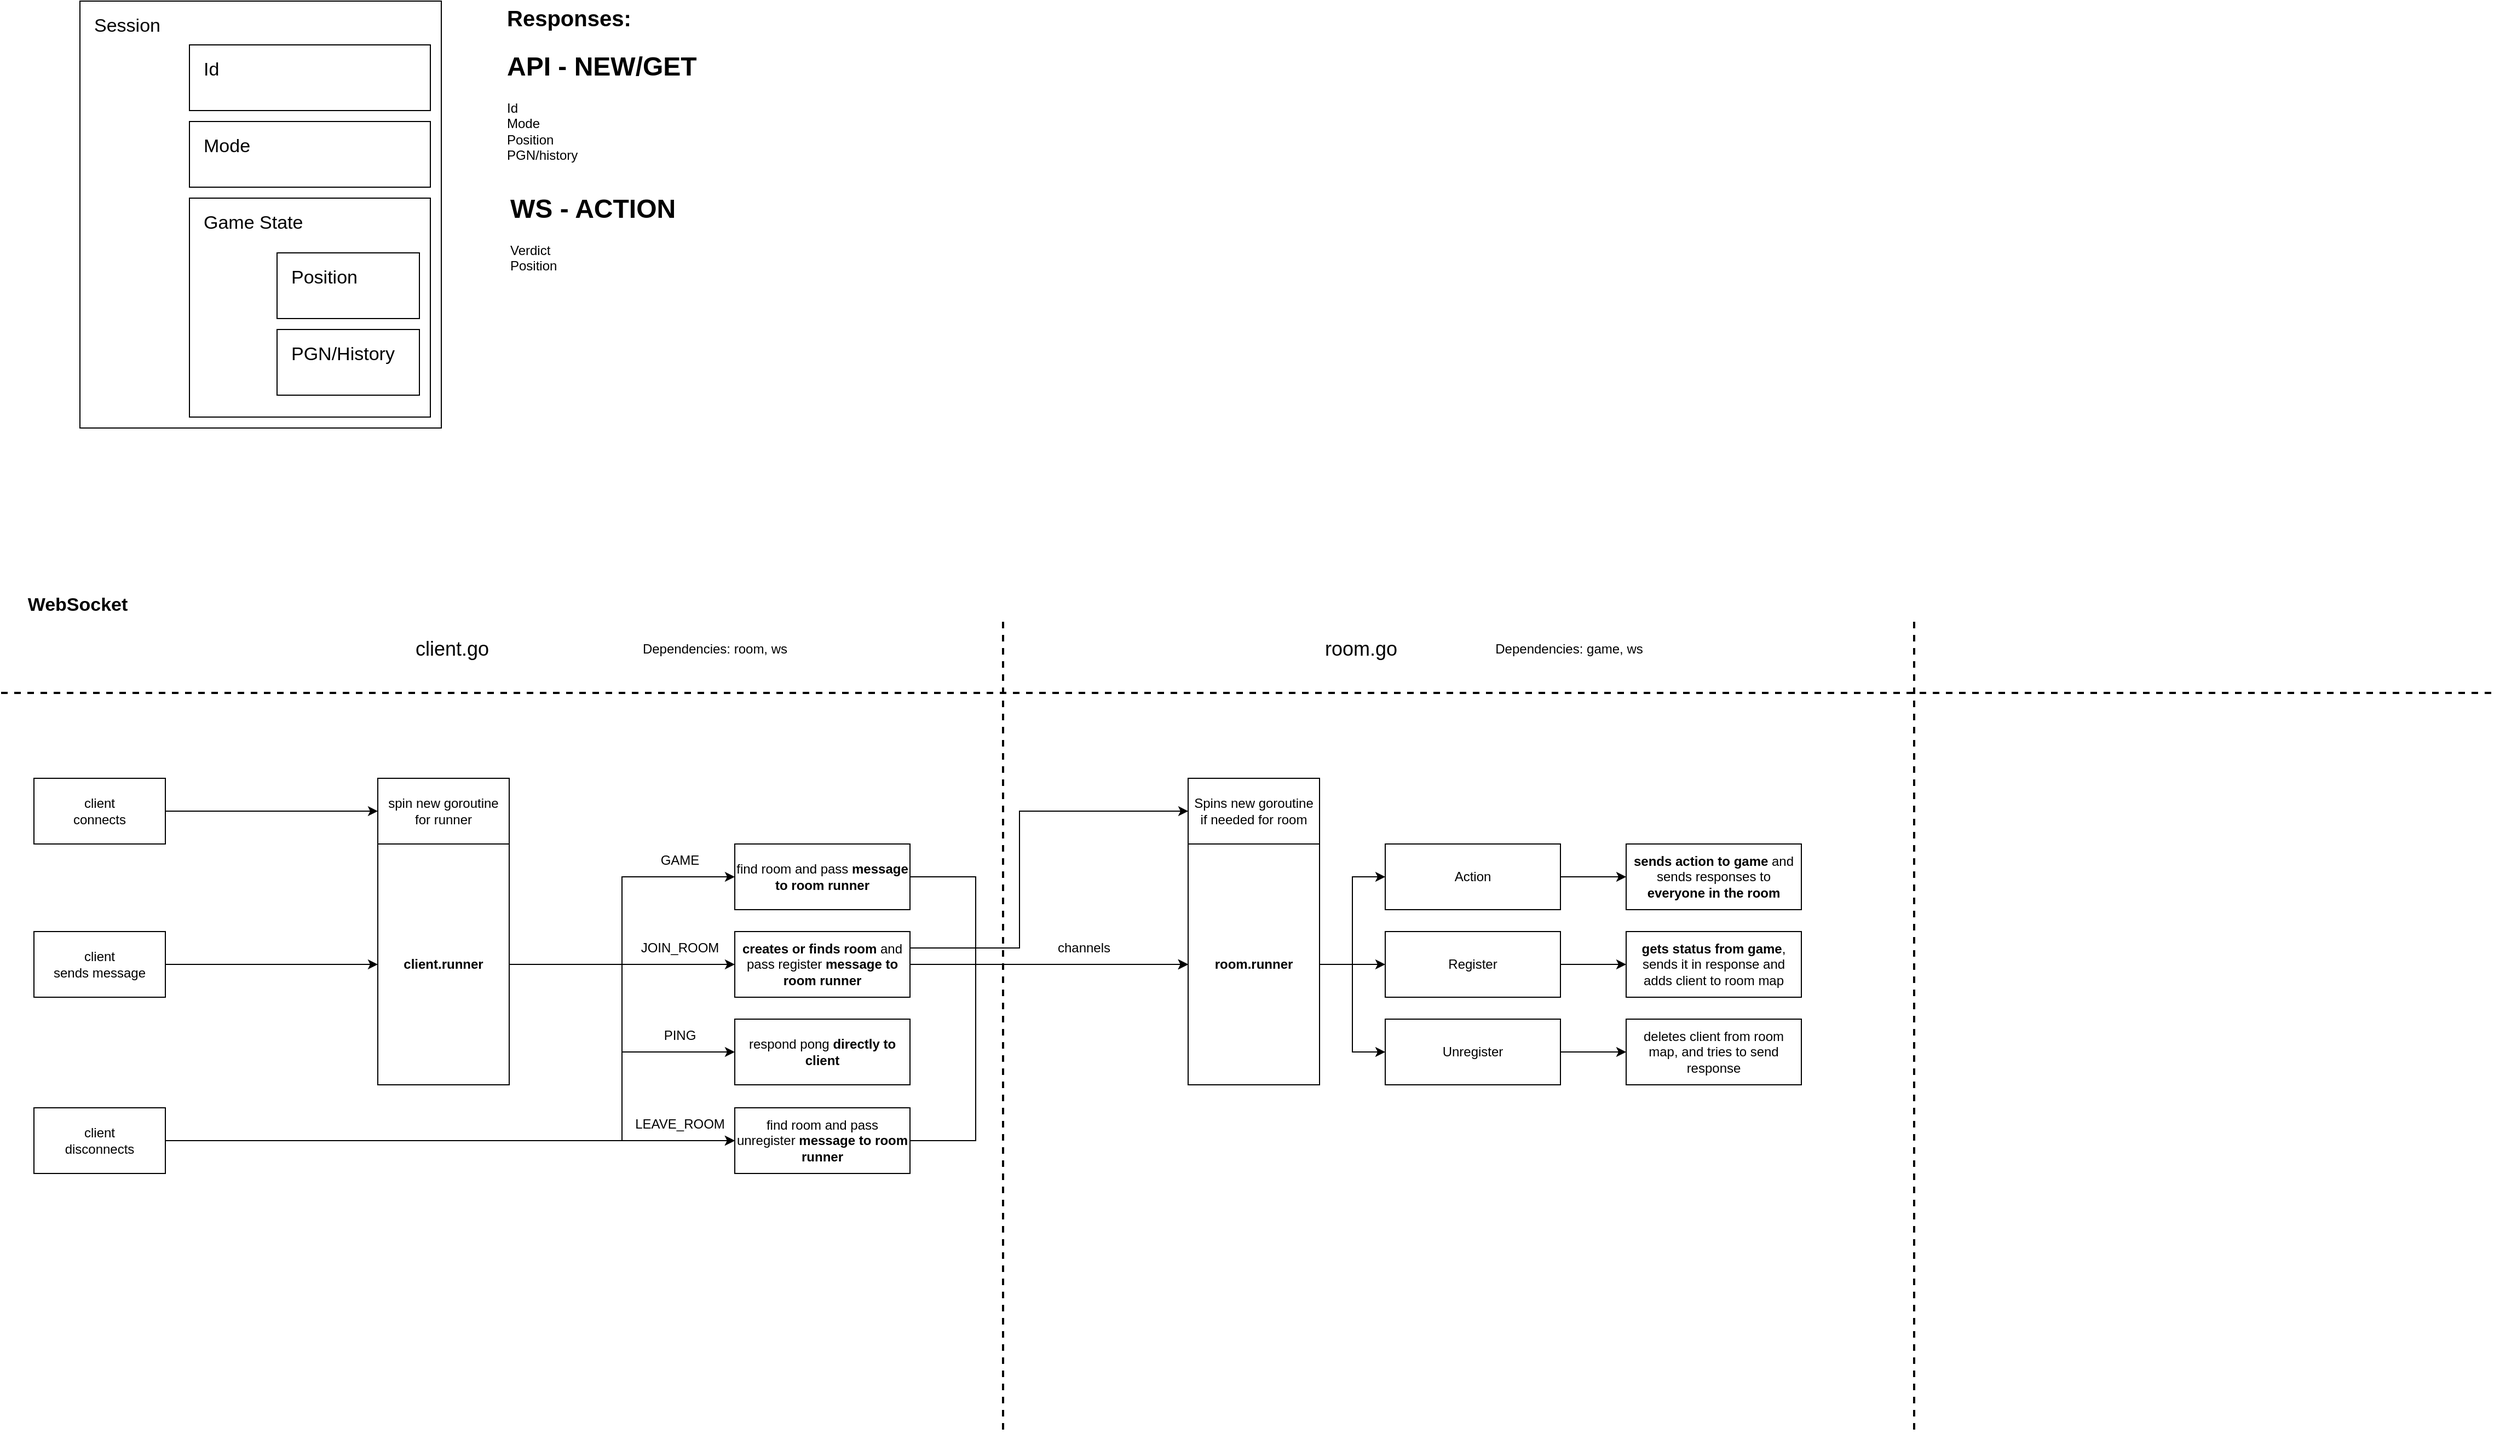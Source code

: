 <mxfile version="21.1.1" type="device">
  <diagram name="Page-1" id="Njid5s-M-6XSphNCZUfy">
    <mxGraphModel dx="3023" dy="2370" grid="1" gridSize="10" guides="1" tooltips="1" connect="1" arrows="1" fold="1" page="0" pageScale="1" pageWidth="827" pageHeight="1169" math="0" shadow="0">
      <root>
        <mxCell id="0" />
        <mxCell id="1" parent="0" />
        <mxCell id="cuUYlr0PR_Bf5qe0giys-38" style="edgeStyle=orthogonalEdgeStyle;rounded=0;orthogonalLoop=1;jettySize=auto;html=1;exitX=1;exitY=0.5;exitDx=0;exitDy=0;entryX=0;entryY=0.5;entryDx=0;entryDy=0;" parent="1" source="cuUYlr0PR_Bf5qe0giys-1" target="cuUYlr0PR_Bf5qe0giys-5" edge="1">
          <mxGeometry relative="1" as="geometry" />
        </mxCell>
        <mxCell id="cuUYlr0PR_Bf5qe0giys-1" value="client &lt;br&gt;connects" style="rounded=0;whiteSpace=wrap;html=1;" parent="1" vertex="1">
          <mxGeometry x="-182" y="650" width="120" height="60" as="geometry" />
        </mxCell>
        <mxCell id="cuUYlr0PR_Bf5qe0giys-4" value="client.go" style="text;html=1;strokeColor=none;fillColor=none;align=center;verticalAlign=middle;whiteSpace=wrap;rounded=0;fontSize=18;" parent="1" vertex="1">
          <mxGeometry x="170" y="517" width="60" height="30" as="geometry" />
        </mxCell>
        <mxCell id="cuUYlr0PR_Bf5qe0giys-5" value="spin new goroutine for runner" style="rounded=0;whiteSpace=wrap;html=1;" parent="1" vertex="1">
          <mxGeometry x="132" y="650" width="120" height="60" as="geometry" />
        </mxCell>
        <mxCell id="cuUYlr0PR_Bf5qe0giys-53" style="edgeStyle=orthogonalEdgeStyle;rounded=0;orthogonalLoop=1;jettySize=auto;html=1;exitX=1;exitY=0.5;exitDx=0;exitDy=0;" parent="1" source="cuUYlr0PR_Bf5qe0giys-7" target="cuUYlr0PR_Bf5qe0giys-14" edge="1">
          <mxGeometry relative="1" as="geometry" />
        </mxCell>
        <mxCell id="cuUYlr0PR_Bf5qe0giys-54" style="edgeStyle=orthogonalEdgeStyle;rounded=0;orthogonalLoop=1;jettySize=auto;html=1;exitX=1;exitY=0.5;exitDx=0;exitDy=0;entryX=0;entryY=0.5;entryDx=0;entryDy=0;" parent="1" source="cuUYlr0PR_Bf5qe0giys-7" target="cuUYlr0PR_Bf5qe0giys-15" edge="1">
          <mxGeometry relative="1" as="geometry" />
        </mxCell>
        <mxCell id="cuUYlr0PR_Bf5qe0giys-55" style="edgeStyle=orthogonalEdgeStyle;rounded=0;orthogonalLoop=1;jettySize=auto;html=1;exitX=1;exitY=0.5;exitDx=0;exitDy=0;entryX=0;entryY=0.5;entryDx=0;entryDy=0;" parent="1" source="cuUYlr0PR_Bf5qe0giys-7" target="cuUYlr0PR_Bf5qe0giys-16" edge="1">
          <mxGeometry relative="1" as="geometry" />
        </mxCell>
        <mxCell id="cuUYlr0PR_Bf5qe0giys-63" style="edgeStyle=orthogonalEdgeStyle;rounded=0;orthogonalLoop=1;jettySize=auto;html=1;exitX=1;exitY=0.5;exitDx=0;exitDy=0;entryX=0;entryY=0.5;entryDx=0;entryDy=0;" parent="1" source="cuUYlr0PR_Bf5qe0giys-7" target="cuUYlr0PR_Bf5qe0giys-30" edge="1">
          <mxGeometry relative="1" as="geometry" />
        </mxCell>
        <mxCell id="cuUYlr0PR_Bf5qe0giys-7" value="&lt;b style=&quot;border-color: var(--border-color);&quot;&gt;client.runner&lt;/b&gt;" style="rounded=0;whiteSpace=wrap;html=1;" parent="1" vertex="1">
          <mxGeometry x="132" y="710" width="120" height="220" as="geometry" />
        </mxCell>
        <mxCell id="cuUYlr0PR_Bf5qe0giys-11" style="edgeStyle=orthogonalEdgeStyle;rounded=0;orthogonalLoop=1;jettySize=auto;html=1;exitX=1;exitY=0.5;exitDx=0;exitDy=0;entryX=0;entryY=0.5;entryDx=0;entryDy=0;" parent="1" source="cuUYlr0PR_Bf5qe0giys-8" target="cuUYlr0PR_Bf5qe0giys-7" edge="1">
          <mxGeometry relative="1" as="geometry" />
        </mxCell>
        <mxCell id="cuUYlr0PR_Bf5qe0giys-8" value="client &lt;br&gt;sends message" style="rounded=0;whiteSpace=wrap;html=1;" parent="1" vertex="1">
          <mxGeometry x="-182" y="790" width="120" height="60" as="geometry" />
        </mxCell>
        <mxCell id="cuUYlr0PR_Bf5qe0giys-9" value="WebSocket" style="text;html=1;strokeColor=none;fillColor=none;align=center;verticalAlign=middle;whiteSpace=wrap;rounded=0;fontStyle=1;fontSize=17;" parent="1" vertex="1">
          <mxGeometry x="-192" y="477" width="100" height="30" as="geometry" />
        </mxCell>
        <mxCell id="cuUYlr0PR_Bf5qe0giys-10" value="" style="line;strokeWidth=2;html=1;dashed=1;" parent="1" vertex="1">
          <mxGeometry x="-212" y="567" width="2280" height="10" as="geometry" />
        </mxCell>
        <mxCell id="cuUYlr0PR_Bf5qe0giys-56" style="edgeStyle=orthogonalEdgeStyle;rounded=0;orthogonalLoop=1;jettySize=auto;html=1;exitX=1;exitY=0.5;exitDx=0;exitDy=0;" parent="1" source="cuUYlr0PR_Bf5qe0giys-14" target="cuUYlr0PR_Bf5qe0giys-26" edge="1">
          <mxGeometry relative="1" as="geometry">
            <Array as="points">
              <mxPoint x="678" y="740" />
              <mxPoint x="678" y="820" />
            </Array>
          </mxGeometry>
        </mxCell>
        <mxCell id="cuUYlr0PR_Bf5qe0giys-14" value="find room and pass &lt;b&gt;message to room runner&lt;/b&gt;" style="rounded=0;whiteSpace=wrap;html=1;" parent="1" vertex="1">
          <mxGeometry x="458" y="710" width="160" height="60" as="geometry" />
        </mxCell>
        <mxCell id="cuUYlr0PR_Bf5qe0giys-57" style="edgeStyle=orthogonalEdgeStyle;rounded=0;orthogonalLoop=1;jettySize=auto;html=1;exitX=1;exitY=0.5;exitDx=0;exitDy=0;" parent="1" source="cuUYlr0PR_Bf5qe0giys-15" target="cuUYlr0PR_Bf5qe0giys-26" edge="1">
          <mxGeometry relative="1" as="geometry" />
        </mxCell>
        <mxCell id="cuUYlr0PR_Bf5qe0giys-60" style="edgeStyle=orthogonalEdgeStyle;rounded=0;orthogonalLoop=1;jettySize=auto;html=1;exitX=1;exitY=0.25;exitDx=0;exitDy=0;entryX=0;entryY=0.5;entryDx=0;entryDy=0;" parent="1" source="cuUYlr0PR_Bf5qe0giys-15" target="cuUYlr0PR_Bf5qe0giys-35" edge="1">
          <mxGeometry relative="1" as="geometry">
            <Array as="points">
              <mxPoint x="718" y="805" />
              <mxPoint x="718" y="680" />
            </Array>
          </mxGeometry>
        </mxCell>
        <mxCell id="cuUYlr0PR_Bf5qe0giys-15" value="&lt;b&gt;creates or finds room&lt;/b&gt; and pass register &lt;b&gt;message to&lt;/b&gt; &lt;b&gt;room runner&lt;/b&gt;" style="rounded=0;whiteSpace=wrap;html=1;" parent="1" vertex="1">
          <mxGeometry x="458" y="790" width="160" height="60" as="geometry" />
        </mxCell>
        <mxCell id="cuUYlr0PR_Bf5qe0giys-16" value="respond pong &lt;b&gt;directly to client&lt;/b&gt;" style="rounded=0;whiteSpace=wrap;html=1;" parent="1" vertex="1">
          <mxGeometry x="458" y="870" width="160" height="60" as="geometry" />
        </mxCell>
        <mxCell id="cuUYlr0PR_Bf5qe0giys-20" value="GAME" style="text;html=1;strokeColor=none;fillColor=none;align=center;verticalAlign=middle;whiteSpace=wrap;rounded=0;fontSize=12;" parent="1" vertex="1">
          <mxGeometry x="378" y="710" width="60" height="30" as="geometry" />
        </mxCell>
        <mxCell id="cuUYlr0PR_Bf5qe0giys-21" value="JOIN_ROOM" style="text;html=1;strokeColor=none;fillColor=none;align=center;verticalAlign=middle;whiteSpace=wrap;rounded=0;fontSize=12;" parent="1" vertex="1">
          <mxGeometry x="378" y="790" width="60" height="30" as="geometry" />
        </mxCell>
        <mxCell id="cuUYlr0PR_Bf5qe0giys-22" value="PING" style="text;html=1;strokeColor=none;fillColor=none;align=center;verticalAlign=middle;whiteSpace=wrap;rounded=0;fontSize=12;" parent="1" vertex="1">
          <mxGeometry x="378" y="870" width="60" height="30" as="geometry" />
        </mxCell>
        <mxCell id="cuUYlr0PR_Bf5qe0giys-24" value="" style="line;strokeWidth=2;direction=south;html=1;dashed=1;" parent="1" vertex="1">
          <mxGeometry x="698" y="507" width="10" height="740" as="geometry" />
        </mxCell>
        <mxCell id="cuUYlr0PR_Bf5qe0giys-25" value="room.go" style="text;html=1;strokeColor=none;fillColor=none;align=center;verticalAlign=middle;whiteSpace=wrap;rounded=0;fontSize=18;" parent="1" vertex="1">
          <mxGeometry x="1000" y="517" width="60" height="30" as="geometry" />
        </mxCell>
        <mxCell id="cuUYlr0PR_Bf5qe0giys-43" style="edgeStyle=orthogonalEdgeStyle;rounded=0;orthogonalLoop=1;jettySize=auto;html=1;exitX=1;exitY=0.5;exitDx=0;exitDy=0;entryX=0;entryY=0.5;entryDx=0;entryDy=0;" parent="1" source="cuUYlr0PR_Bf5qe0giys-26" target="cuUYlr0PR_Bf5qe0giys-39" edge="1">
          <mxGeometry relative="1" as="geometry" />
        </mxCell>
        <mxCell id="cuUYlr0PR_Bf5qe0giys-44" style="edgeStyle=orthogonalEdgeStyle;rounded=0;orthogonalLoop=1;jettySize=auto;html=1;exitX=1;exitY=0.5;exitDx=0;exitDy=0;entryX=0;entryY=0.5;entryDx=0;entryDy=0;" parent="1" source="cuUYlr0PR_Bf5qe0giys-26" target="cuUYlr0PR_Bf5qe0giys-40" edge="1">
          <mxGeometry relative="1" as="geometry" />
        </mxCell>
        <mxCell id="cuUYlr0PR_Bf5qe0giys-45" style="edgeStyle=orthogonalEdgeStyle;rounded=0;orthogonalLoop=1;jettySize=auto;html=1;exitX=1;exitY=0.5;exitDx=0;exitDy=0;entryX=0;entryY=0.5;entryDx=0;entryDy=0;" parent="1" source="cuUYlr0PR_Bf5qe0giys-26" target="cuUYlr0PR_Bf5qe0giys-41" edge="1">
          <mxGeometry relative="1" as="geometry" />
        </mxCell>
        <mxCell id="cuUYlr0PR_Bf5qe0giys-26" value="&lt;b style=&quot;border-color: var(--border-color);&quot;&gt;room.runner&lt;/b&gt;" style="rounded=0;whiteSpace=wrap;html=1;" parent="1" vertex="1">
          <mxGeometry x="872" y="710" width="120" height="220" as="geometry" />
        </mxCell>
        <mxCell id="cuUYlr0PR_Bf5qe0giys-31" style="edgeStyle=orthogonalEdgeStyle;rounded=0;orthogonalLoop=1;jettySize=auto;html=1;exitX=1;exitY=0.5;exitDx=0;exitDy=0;entryX=0;entryY=0.5;entryDx=0;entryDy=0;" parent="1" source="cuUYlr0PR_Bf5qe0giys-29" target="cuUYlr0PR_Bf5qe0giys-30" edge="1">
          <mxGeometry relative="1" as="geometry" />
        </mxCell>
        <mxCell id="cuUYlr0PR_Bf5qe0giys-29" value="client &lt;br&gt;disconnects" style="rounded=0;whiteSpace=wrap;html=1;" parent="1" vertex="1">
          <mxGeometry x="-182" y="951" width="120" height="60" as="geometry" />
        </mxCell>
        <mxCell id="cuUYlr0PR_Bf5qe0giys-59" style="edgeStyle=orthogonalEdgeStyle;rounded=0;orthogonalLoop=1;jettySize=auto;html=1;exitX=1;exitY=0.5;exitDx=0;exitDy=0;entryX=0;entryY=0.5;entryDx=0;entryDy=0;" parent="1" source="cuUYlr0PR_Bf5qe0giys-30" target="cuUYlr0PR_Bf5qe0giys-26" edge="1">
          <mxGeometry relative="1" as="geometry">
            <Array as="points">
              <mxPoint x="678" y="981" />
              <mxPoint x="678" y="820" />
            </Array>
          </mxGeometry>
        </mxCell>
        <mxCell id="cuUYlr0PR_Bf5qe0giys-30" value="find room and pass unregister &lt;b&gt;message to room runner&lt;/b&gt;" style="rounded=0;whiteSpace=wrap;html=1;" parent="1" vertex="1">
          <mxGeometry x="458" y="951" width="160" height="60" as="geometry" />
        </mxCell>
        <mxCell id="cuUYlr0PR_Bf5qe0giys-33" value="channels" style="text;html=1;strokeColor=none;fillColor=none;align=center;verticalAlign=middle;whiteSpace=wrap;rounded=0;" parent="1" vertex="1">
          <mxGeometry x="747" y="790" width="60" height="30" as="geometry" />
        </mxCell>
        <mxCell id="cuUYlr0PR_Bf5qe0giys-34" value="Dependencies: room, ws" style="text;html=1;strokeColor=none;fillColor=none;align=center;verticalAlign=middle;whiteSpace=wrap;rounded=0;" parent="1" vertex="1">
          <mxGeometry x="280" y="517" width="320" height="30" as="geometry" />
        </mxCell>
        <mxCell id="cuUYlr0PR_Bf5qe0giys-35" value="Spins new goroutine if needed for room" style="rounded=0;whiteSpace=wrap;html=1;" parent="1" vertex="1">
          <mxGeometry x="872" y="650" width="120" height="60" as="geometry" />
        </mxCell>
        <mxCell id="cuUYlr0PR_Bf5qe0giys-50" style="edgeStyle=orthogonalEdgeStyle;rounded=0;orthogonalLoop=1;jettySize=auto;html=1;exitX=1;exitY=0.5;exitDx=0;exitDy=0;entryX=0;entryY=0.5;entryDx=0;entryDy=0;" parent="1" source="cuUYlr0PR_Bf5qe0giys-39" target="cuUYlr0PR_Bf5qe0giys-47" edge="1">
          <mxGeometry relative="1" as="geometry" />
        </mxCell>
        <mxCell id="cuUYlr0PR_Bf5qe0giys-39" value="Action" style="rounded=0;whiteSpace=wrap;html=1;" parent="1" vertex="1">
          <mxGeometry x="1052" y="710" width="160" height="60" as="geometry" />
        </mxCell>
        <mxCell id="cuUYlr0PR_Bf5qe0giys-51" style="edgeStyle=orthogonalEdgeStyle;rounded=0;orthogonalLoop=1;jettySize=auto;html=1;exitX=1;exitY=0.5;exitDx=0;exitDy=0;entryX=0;entryY=0.5;entryDx=0;entryDy=0;" parent="1" source="cuUYlr0PR_Bf5qe0giys-40" target="cuUYlr0PR_Bf5qe0giys-48" edge="1">
          <mxGeometry relative="1" as="geometry" />
        </mxCell>
        <mxCell id="cuUYlr0PR_Bf5qe0giys-40" value="&lt;span&gt;Register&lt;/span&gt;" style="rounded=0;whiteSpace=wrap;html=1;fontStyle=0" parent="1" vertex="1">
          <mxGeometry x="1052" y="790" width="160" height="60" as="geometry" />
        </mxCell>
        <mxCell id="cuUYlr0PR_Bf5qe0giys-52" style="edgeStyle=orthogonalEdgeStyle;rounded=0;orthogonalLoop=1;jettySize=auto;html=1;exitX=1;exitY=0.5;exitDx=0;exitDy=0;entryX=0;entryY=0.5;entryDx=0;entryDy=0;" parent="1" source="cuUYlr0PR_Bf5qe0giys-41" target="cuUYlr0PR_Bf5qe0giys-49" edge="1">
          <mxGeometry relative="1" as="geometry" />
        </mxCell>
        <mxCell id="cuUYlr0PR_Bf5qe0giys-41" value="Unregister" style="rounded=0;whiteSpace=wrap;html=1;" parent="1" vertex="1">
          <mxGeometry x="1052" y="870" width="160" height="60" as="geometry" />
        </mxCell>
        <mxCell id="cuUYlr0PR_Bf5qe0giys-47" value="&lt;b&gt;sends action to game &lt;/b&gt;and sends responses to &lt;b&gt;everyone in the room&lt;/b&gt;" style="rounded=0;whiteSpace=wrap;html=1;" parent="1" vertex="1">
          <mxGeometry x="1272" y="710" width="160" height="60" as="geometry" />
        </mxCell>
        <mxCell id="cuUYlr0PR_Bf5qe0giys-48" value="&lt;b&gt;gets status from game&lt;/b&gt;, sends it in response and adds client to room map" style="rounded=0;whiteSpace=wrap;html=1;fontStyle=0" parent="1" vertex="1">
          <mxGeometry x="1272" y="790" width="160" height="60" as="geometry" />
        </mxCell>
        <mxCell id="cuUYlr0PR_Bf5qe0giys-49" value="deletes client from room map, and tries to send response" style="rounded=0;whiteSpace=wrap;html=1;" parent="1" vertex="1">
          <mxGeometry x="1272" y="870" width="160" height="60" as="geometry" />
        </mxCell>
        <mxCell id="cuUYlr0PR_Bf5qe0giys-61" value="Dependencies: game, ws" style="text;html=1;strokeColor=none;fillColor=none;align=center;verticalAlign=middle;whiteSpace=wrap;rounded=0;" parent="1" vertex="1">
          <mxGeometry x="1060" y="517" width="320" height="30" as="geometry" />
        </mxCell>
        <mxCell id="cuUYlr0PR_Bf5qe0giys-62" value="" style="line;strokeWidth=2;direction=south;html=1;dashed=1;" parent="1" vertex="1">
          <mxGeometry x="1530" y="507" width="10" height="740" as="geometry" />
        </mxCell>
        <mxCell id="cuUYlr0PR_Bf5qe0giys-64" value="LEAVE_ROOM" style="text;html=1;strokeColor=none;fillColor=none;align=center;verticalAlign=middle;whiteSpace=wrap;rounded=0;fontSize=12;" parent="1" vertex="1">
          <mxGeometry x="378" y="951" width="60" height="30" as="geometry" />
        </mxCell>
        <mxCell id="FcwPm4L7ruqxSuS6nHLk-1" value="Session" style="rounded=0;whiteSpace=wrap;html=1;align=left;verticalAlign=top;spacingTop=6;spacingLeft=11;fontSize=17;" vertex="1" parent="1">
          <mxGeometry x="-140" y="-60" width="330" height="390" as="geometry" />
        </mxCell>
        <mxCell id="FcwPm4L7ruqxSuS6nHLk-2" value="Id" style="rounded=0;whiteSpace=wrap;html=1;align=left;verticalAlign=top;spacingTop=6;spacingLeft=11;fontSize=17;" vertex="1" parent="1">
          <mxGeometry x="-40" y="-20" width="220" height="60" as="geometry" />
        </mxCell>
        <mxCell id="FcwPm4L7ruqxSuS6nHLk-3" value="Mode" style="rounded=0;whiteSpace=wrap;html=1;align=left;verticalAlign=top;spacingTop=6;spacingLeft=11;fontSize=17;" vertex="1" parent="1">
          <mxGeometry x="-40" y="50" width="220" height="60" as="geometry" />
        </mxCell>
        <mxCell id="FcwPm4L7ruqxSuS6nHLk-4" value="Game State" style="rounded=0;whiteSpace=wrap;html=1;align=left;verticalAlign=top;spacingTop=6;spacingLeft=11;fontSize=17;" vertex="1" parent="1">
          <mxGeometry x="-40" y="120" width="220" height="200" as="geometry" />
        </mxCell>
        <mxCell id="FcwPm4L7ruqxSuS6nHLk-5" value="Position" style="rounded=0;whiteSpace=wrap;html=1;align=left;verticalAlign=top;spacingTop=6;spacingLeft=11;fontSize=17;" vertex="1" parent="1">
          <mxGeometry x="40" y="170" width="130" height="60" as="geometry" />
        </mxCell>
        <mxCell id="FcwPm4L7ruqxSuS6nHLk-6" value="PGN/History" style="rounded=0;whiteSpace=wrap;html=1;align=left;verticalAlign=top;spacingTop=6;spacingLeft=11;fontSize=17;" vertex="1" parent="1">
          <mxGeometry x="40" y="240" width="130" height="60" as="geometry" />
        </mxCell>
        <mxCell id="FcwPm4L7ruqxSuS6nHLk-7" value="&lt;h1&gt;API - NEW/GET&lt;/h1&gt;&lt;p&gt;Id&lt;br&gt;Mode&lt;br&gt;Position&lt;br&gt;PGN/history&lt;/p&gt;" style="text;html=1;strokeColor=none;fillColor=none;spacing=5;spacingTop=-20;whiteSpace=wrap;overflow=hidden;rounded=0;" vertex="1" parent="1">
          <mxGeometry x="245" y="-20" width="190" height="120" as="geometry" />
        </mxCell>
        <mxCell id="FcwPm4L7ruqxSuS6nHLk-8" value="&lt;h1&gt;WS - ACTION&lt;/h1&gt;&lt;p&gt;Verdict&lt;br&gt;Position&lt;/p&gt;" style="text;html=1;strokeColor=none;fillColor=none;spacing=5;spacingTop=-20;whiteSpace=wrap;overflow=hidden;rounded=0;" vertex="1" parent="1">
          <mxGeometry x="248" y="110" width="190" height="120" as="geometry" />
        </mxCell>
        <mxCell id="FcwPm4L7ruqxSuS6nHLk-9" value="Responses:" style="text;html=1;strokeColor=none;fillColor=none;align=left;verticalAlign=middle;whiteSpace=wrap;rounded=0;fontSize=20;fontStyle=1" vertex="1" parent="1">
          <mxGeometry x="248" y="-60" width="170" height="30" as="geometry" />
        </mxCell>
      </root>
    </mxGraphModel>
  </diagram>
</mxfile>
